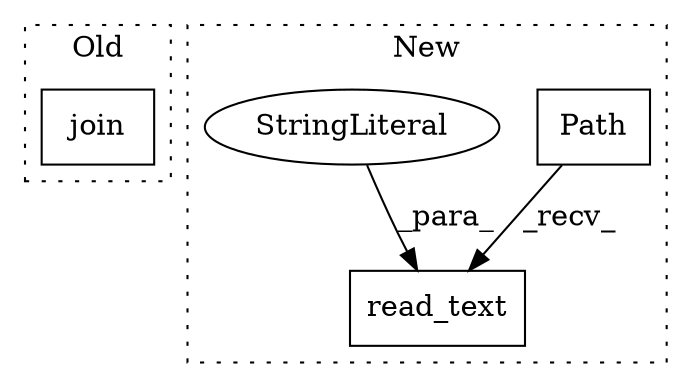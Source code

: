 digraph G {
subgraph cluster0 {
1 [label="join" a="32" s="609,808" l="5,1" shape="box"];
label = "Old";
style="dotted";
}
subgraph cluster1 {
2 [label="read_text" a="32" s="868,885" l="10,1" shape="box"];
3 [label="Path" a="32" s="843,866" l="5,1" shape="box"];
4 [label="StringLiteral" a="45" s="878" l="7" shape="ellipse"];
label = "New";
style="dotted";
}
3 -> 2 [label="_recv_"];
4 -> 2 [label="_para_"];
}